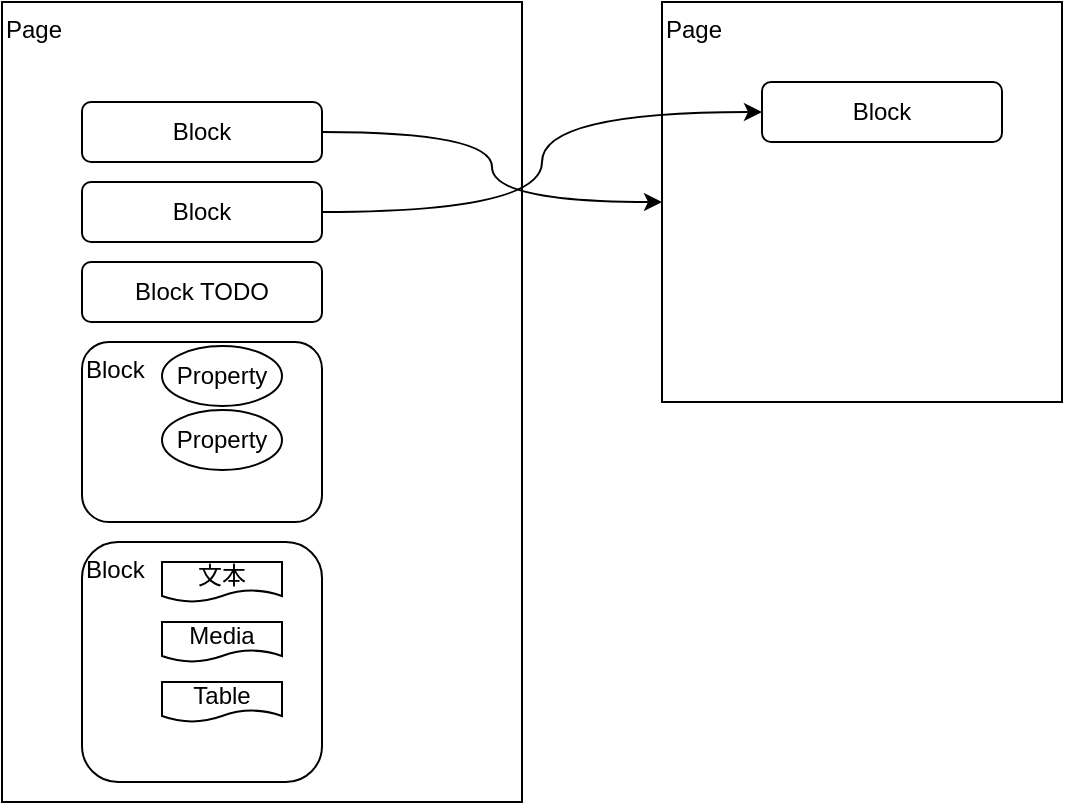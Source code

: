 <mxfile version="16.0.0" type="github">
  <diagram id="yxuxHNnWrpHPxl75nGSL" name="第 1 页">
    <mxGraphModel dx="751" dy="418" grid="1" gridSize="10" guides="1" tooltips="1" connect="1" arrows="1" fold="1" page="1" pageScale="1" pageWidth="827" pageHeight="1169" math="0" shadow="0">
      <root>
        <mxCell id="0" />
        <mxCell id="1" parent="0" />
        <mxCell id="-S0bO_k1jCQli6-VR3wX-14" value="Page" style="rounded=0;whiteSpace=wrap;html=1;verticalAlign=top;align=left;" vertex="1" parent="1">
          <mxGeometry x="110" y="50" width="260" height="400" as="geometry" />
        </mxCell>
        <mxCell id="-S0bO_k1jCQli6-VR3wX-5" value="Page&lt;br&gt;" style="whiteSpace=wrap;html=1;aspect=fixed;verticalAlign=top;align=left;" vertex="1" parent="1">
          <mxGeometry x="440" y="50" width="200" height="200" as="geometry" />
        </mxCell>
        <mxCell id="-S0bO_k1jCQli6-VR3wX-6" style="edgeStyle=orthogonalEdgeStyle;rounded=0;orthogonalLoop=1;jettySize=auto;html=1;entryX=0;entryY=0.5;entryDx=0;entryDy=0;curved=1;" edge="1" parent="1" source="-S0bO_k1jCQli6-VR3wX-1" target="-S0bO_k1jCQli6-VR3wX-5">
          <mxGeometry relative="1" as="geometry" />
        </mxCell>
        <mxCell id="-S0bO_k1jCQli6-VR3wX-1" value="Block" style="rounded=1;whiteSpace=wrap;html=1;" vertex="1" parent="1">
          <mxGeometry x="150" y="100" width="120" height="30" as="geometry" />
        </mxCell>
        <mxCell id="-S0bO_k1jCQli6-VR3wX-8" style="edgeStyle=orthogonalEdgeStyle;rounded=0;orthogonalLoop=1;jettySize=auto;html=1;entryX=0;entryY=0.5;entryDx=0;entryDy=0;curved=1;" edge="1" parent="1" source="-S0bO_k1jCQli6-VR3wX-3" target="-S0bO_k1jCQli6-VR3wX-7">
          <mxGeometry relative="1" as="geometry" />
        </mxCell>
        <mxCell id="-S0bO_k1jCQli6-VR3wX-3" value="Block" style="rounded=1;whiteSpace=wrap;html=1;" vertex="1" parent="1">
          <mxGeometry x="150" y="140" width="120" height="30" as="geometry" />
        </mxCell>
        <mxCell id="-S0bO_k1jCQli6-VR3wX-4" value="Block TODO" style="rounded=1;whiteSpace=wrap;html=1;" vertex="1" parent="1">
          <mxGeometry x="150" y="180" width="120" height="30" as="geometry" />
        </mxCell>
        <mxCell id="-S0bO_k1jCQli6-VR3wX-7" value="Block" style="rounded=1;whiteSpace=wrap;html=1;" vertex="1" parent="1">
          <mxGeometry x="490" y="90" width="120" height="30" as="geometry" />
        </mxCell>
        <mxCell id="-S0bO_k1jCQli6-VR3wX-10" value="Block" style="rounded=1;whiteSpace=wrap;html=1;align=left;verticalAlign=top;" vertex="1" parent="1">
          <mxGeometry x="150" y="220" width="120" height="90" as="geometry" />
        </mxCell>
        <mxCell id="-S0bO_k1jCQli6-VR3wX-12" value="Property" style="ellipse;whiteSpace=wrap;html=1;" vertex="1" parent="1">
          <mxGeometry x="190" y="222" width="60" height="30" as="geometry" />
        </mxCell>
        <mxCell id="-S0bO_k1jCQli6-VR3wX-13" value="Property" style="ellipse;whiteSpace=wrap;html=1;" vertex="1" parent="1">
          <mxGeometry x="190" y="254" width="60" height="30" as="geometry" />
        </mxCell>
        <mxCell id="-S0bO_k1jCQli6-VR3wX-16" value="Block" style="rounded=1;whiteSpace=wrap;html=1;verticalAlign=top;align=left;" vertex="1" parent="1">
          <mxGeometry x="150" y="320" width="120" height="120" as="geometry" />
        </mxCell>
        <mxCell id="-S0bO_k1jCQli6-VR3wX-17" value="文本" style="shape=document;whiteSpace=wrap;html=1;boundedLbl=1;" vertex="1" parent="1">
          <mxGeometry x="190" y="330" width="60" height="20" as="geometry" />
        </mxCell>
        <mxCell id="-S0bO_k1jCQli6-VR3wX-18" value="Media" style="shape=document;whiteSpace=wrap;html=1;boundedLbl=1;" vertex="1" parent="1">
          <mxGeometry x="190" y="360" width="60" height="20" as="geometry" />
        </mxCell>
        <mxCell id="-S0bO_k1jCQli6-VR3wX-19" value="Table" style="shape=document;whiteSpace=wrap;html=1;boundedLbl=1;" vertex="1" parent="1">
          <mxGeometry x="190" y="390" width="60" height="20" as="geometry" />
        </mxCell>
      </root>
    </mxGraphModel>
  </diagram>
</mxfile>
